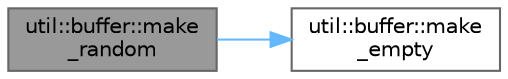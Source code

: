 digraph "util::buffer::make_random"
{
 // INTERACTIVE_SVG=YES
 // LATEX_PDF_SIZE
  bgcolor="transparent";
  edge [fontname=Helvetica,fontsize=10,labelfontname=Helvetica,labelfontsize=10];
  node [fontname=Helvetica,fontsize=10,shape=box,height=0.2,width=0.4];
  rankdir="LR";
  Node1 [id="Node000001",label="util::buffer::make\l_random",height=0.2,width=0.4,color="gray40", fillcolor="grey60", style="filled", fontcolor="black",tooltip=" "];
  Node1 -> Node2 [id="edge1_Node000001_Node000002",color="steelblue1",style="solid",tooltip=" "];
  Node2 [id="Node000002",label="util::buffer::make\l_empty",height=0.2,width=0.4,color="grey40", fillcolor="white", style="filled",URL="$d4/d22/namespaceutil_1_1buffer.html#a7e92cd032d19fa6936f88258805f8812",tooltip=" "];
}
